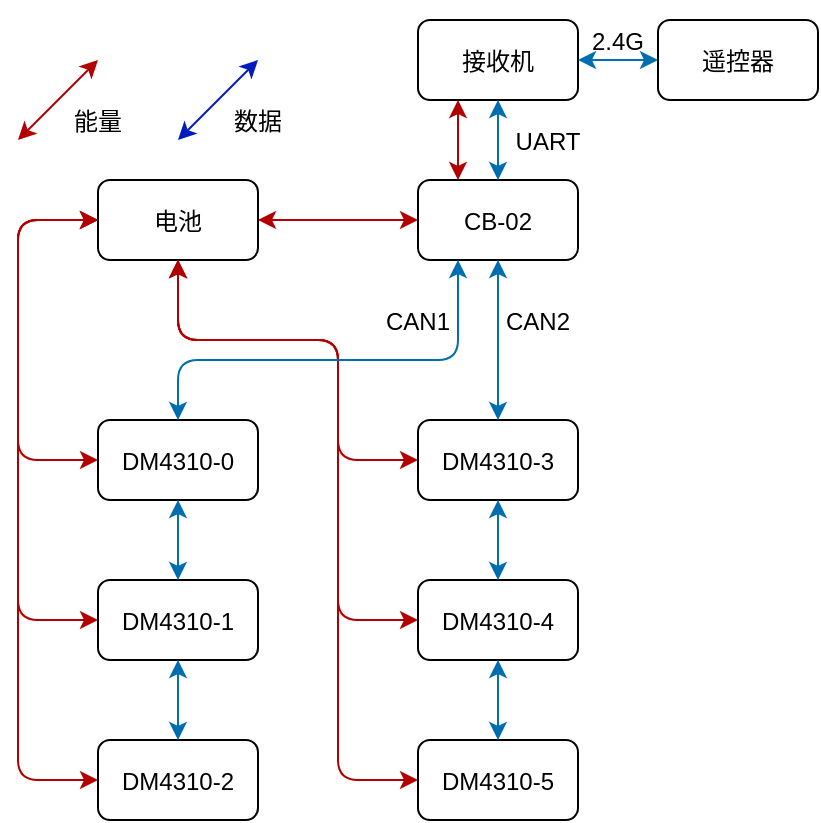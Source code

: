 <mxfile>
    <diagram id="8t2cmAOLWonQdqZHueG4" name="Page-1">
        <mxGraphModel dx="755" dy="499" grid="1" gridSize="10" guides="1" tooltips="1" connect="1" arrows="1" fold="1" page="1" pageScale="1" pageWidth="850" pageHeight="1100" math="0" shadow="0">
            <root>
                <mxCell id="0"/>
                <mxCell id="1" parent="0"/>
                <mxCell id="49" value="CB-02" style="rounded=1;" parent="1" vertex="1">
                    <mxGeometry x="360" y="240" width="80" height="40" as="geometry"/>
                </mxCell>
                <mxCell id="50" value="电池" style="rounded=1;" parent="1" vertex="1">
                    <mxGeometry x="200" y="240" width="80" height="40" as="geometry"/>
                </mxCell>
                <mxCell id="51" value="接收机" style="rounded=1;" parent="1" vertex="1">
                    <mxGeometry x="360" y="160" width="80" height="40" as="geometry"/>
                </mxCell>
                <mxCell id="52" value="DM4310-1" style="rounded=1;" parent="1" vertex="1">
                    <mxGeometry x="200" y="440" width="80" height="40" as="geometry"/>
                </mxCell>
                <mxCell id="53" value="DM4310-0" style="rounded=1;" parent="1" vertex="1">
                    <mxGeometry x="200" y="360" width="80" height="40" as="geometry"/>
                </mxCell>
                <mxCell id="54" value="DM4310-2" style="rounded=1;" parent="1" vertex="1">
                    <mxGeometry x="200" y="520" width="80" height="40" as="geometry"/>
                </mxCell>
                <mxCell id="55" value="DM4310-4" style="rounded=1;" parent="1" vertex="1">
                    <mxGeometry x="360" y="440" width="80" height="40" as="geometry"/>
                </mxCell>
                <mxCell id="56" value="DM4310-3" style="rounded=1;" parent="1" vertex="1">
                    <mxGeometry x="360" y="360" width="80" height="40" as="geometry"/>
                </mxCell>
                <mxCell id="57" value="DM4310-5" style="rounded=1;" parent="1" vertex="1">
                    <mxGeometry x="360" y="520" width="80" height="40" as="geometry"/>
                </mxCell>
                <mxCell id="59" value="" style="endArrow=classic;startArrow=classic;exitX=0;exitY=0.5;exitDx=0;exitDy=0;fillColor=#e51400;strokeColor=#B20000;" parent="1" source="54" edge="1">
                    <mxGeometry width="50" height="50" relative="1" as="geometry">
                        <mxPoint x="150" y="310" as="sourcePoint"/>
                        <mxPoint x="200" y="260" as="targetPoint"/>
                        <Array as="points">
                            <mxPoint x="160" y="540"/>
                            <mxPoint x="160" y="260"/>
                        </Array>
                    </mxGeometry>
                </mxCell>
                <mxCell id="60" value="" style="endArrow=classic;startArrow=classic;entryX=0;entryY=0.5;entryDx=0;entryDy=0;exitX=0;exitY=0.5;exitDx=0;exitDy=0;fillColor=#e51400;strokeColor=#B20000;" parent="1" source="50" target="52" edge="1">
                    <mxGeometry width="50" height="50" relative="1" as="geometry">
                        <mxPoint x="220" y="390" as="sourcePoint"/>
                        <mxPoint x="270" y="340" as="targetPoint"/>
                        <Array as="points">
                            <mxPoint x="160" y="260"/>
                            <mxPoint x="160" y="460"/>
                        </Array>
                    </mxGeometry>
                </mxCell>
                <mxCell id="61" value="" style="endArrow=classic;startArrow=classic;entryX=0;entryY=0.5;entryDx=0;entryDy=0;exitX=0;exitY=0.5;exitDx=0;exitDy=0;fillColor=#e51400;strokeColor=#B20000;" parent="1" source="50" target="53" edge="1">
                    <mxGeometry width="50" height="50" relative="1" as="geometry">
                        <mxPoint x="220" y="390" as="sourcePoint"/>
                        <mxPoint x="270" y="340" as="targetPoint"/>
                        <Array as="points">
                            <mxPoint x="160" y="260"/>
                            <mxPoint x="160" y="380"/>
                        </Array>
                    </mxGeometry>
                </mxCell>
                <mxCell id="62" value="" style="endArrow=classic;startArrow=classic;entryX=0.5;entryY=1;entryDx=0;entryDy=0;exitX=0;exitY=0.5;exitDx=0;exitDy=0;fillColor=#e51400;strokeColor=#B20000;" parent="1" source="57" target="50" edge="1">
                    <mxGeometry width="50" height="50" relative="1" as="geometry">
                        <mxPoint x="270" y="390" as="sourcePoint"/>
                        <mxPoint x="320" y="340" as="targetPoint"/>
                        <Array as="points">
                            <mxPoint x="320" y="540"/>
                            <mxPoint x="320" y="320"/>
                            <mxPoint x="240" y="320"/>
                        </Array>
                    </mxGeometry>
                </mxCell>
                <mxCell id="63" value="" style="endArrow=classic;startArrow=classic;entryX=0;entryY=0.5;entryDx=0;entryDy=0;exitX=0.5;exitY=1;exitDx=0;exitDy=0;fillColor=#e51400;strokeColor=#B20000;" parent="1" source="50" target="55" edge="1">
                    <mxGeometry width="50" height="50" relative="1" as="geometry">
                        <mxPoint x="270" y="390" as="sourcePoint"/>
                        <mxPoint x="320" y="340" as="targetPoint"/>
                        <Array as="points">
                            <mxPoint x="240" y="320"/>
                            <mxPoint x="320" y="320"/>
                            <mxPoint x="320" y="460"/>
                        </Array>
                    </mxGeometry>
                </mxCell>
                <mxCell id="64" value="" style="endArrow=classic;startArrow=classic;entryX=0;entryY=0.5;entryDx=0;entryDy=0;exitX=0.5;exitY=1;exitDx=0;exitDy=0;fillColor=#e51400;strokeColor=#B20000;" parent="1" source="50" target="56" edge="1">
                    <mxGeometry width="50" height="50" relative="1" as="geometry">
                        <mxPoint x="270" y="390" as="sourcePoint"/>
                        <mxPoint x="320" y="340" as="targetPoint"/>
                        <Array as="points">
                            <mxPoint x="240" y="320"/>
                            <mxPoint x="320" y="320"/>
                            <mxPoint x="320" y="380"/>
                        </Array>
                    </mxGeometry>
                </mxCell>
                <mxCell id="65" value="" style="endArrow=classic;startArrow=classic;entryX=0;entryY=0.5;entryDx=0;entryDy=0;exitX=1;exitY=0.5;exitDx=0;exitDy=0;fillColor=#e51400;strokeColor=#B20000;" parent="1" source="50" target="49" edge="1">
                    <mxGeometry width="50" height="50" relative="1" as="geometry">
                        <mxPoint x="310" y="420" as="sourcePoint"/>
                        <mxPoint x="360" y="370" as="targetPoint"/>
                    </mxGeometry>
                </mxCell>
                <mxCell id="67" value="" style="endArrow=classic;startArrow=classic;exitX=0.5;exitY=0;exitDx=0;exitDy=0;entryX=0.5;entryY=1;entryDx=0;entryDy=0;fillColor=#1ba1e2;strokeColor=#006EAF;" parent="1" source="52" target="53" edge="1">
                    <mxGeometry width="50" height="50" relative="1" as="geometry">
                        <mxPoint x="190" y="450" as="sourcePoint"/>
                        <mxPoint x="300" y="410" as="targetPoint"/>
                    </mxGeometry>
                </mxCell>
                <mxCell id="68" value="" style="endArrow=classic;startArrow=classic;entryX=0.5;entryY=0;entryDx=0;entryDy=0;fillColor=#1ba1e2;strokeColor=#006EAF;" parent="1" target="54" edge="1">
                    <mxGeometry width="50" height="50" relative="1" as="geometry">
                        <mxPoint x="240" y="480" as="sourcePoint"/>
                        <mxPoint x="300" y="330" as="targetPoint"/>
                    </mxGeometry>
                </mxCell>
                <mxCell id="69" value="" style="endArrow=classic;startArrow=classic;entryX=0.5;entryY=1;entryDx=0;entryDy=0;exitX=0.5;exitY=0;exitDx=0;exitDy=0;fillColor=#1ba1e2;strokeColor=#006EAF;" parent="1" source="55" target="56" edge="1">
                    <mxGeometry width="50" height="50" relative="1" as="geometry">
                        <mxPoint x="290" y="440" as="sourcePoint"/>
                        <mxPoint x="340" y="390" as="targetPoint"/>
                    </mxGeometry>
                </mxCell>
                <mxCell id="70" value="" style="endArrow=classic;startArrow=classic;exitX=0.5;exitY=0;exitDx=0;exitDy=0;entryX=0.5;entryY=1;entryDx=0;entryDy=0;fillColor=#1ba1e2;strokeColor=#006EAF;" parent="1" source="57" target="55" edge="1">
                    <mxGeometry width="50" height="50" relative="1" as="geometry">
                        <mxPoint x="290" y="440" as="sourcePoint"/>
                        <mxPoint x="340" y="390" as="targetPoint"/>
                    </mxGeometry>
                </mxCell>
                <mxCell id="71" value="" style="endArrow=classic;startArrow=classic;exitX=0.5;exitY=0;exitDx=0;exitDy=0;entryX=0.25;entryY=1;entryDx=0;entryDy=0;fillColor=#1ba1e2;strokeColor=#006EAF;" parent="1" source="53" target="49" edge="1">
                    <mxGeometry width="50" height="50" relative="1" as="geometry">
                        <mxPoint x="290" y="440" as="sourcePoint"/>
                        <mxPoint x="340" y="390" as="targetPoint"/>
                        <Array as="points">
                            <mxPoint x="240" y="330"/>
                            <mxPoint x="380" y="330"/>
                        </Array>
                    </mxGeometry>
                </mxCell>
                <mxCell id="72" value="" style="endArrow=classic;startArrow=classic;entryX=0.5;entryY=1;entryDx=0;entryDy=0;exitX=0.5;exitY=0;exitDx=0;exitDy=0;fillColor=#1ba1e2;strokeColor=#006EAF;" parent="1" source="56" target="49" edge="1">
                    <mxGeometry width="50" height="50" relative="1" as="geometry">
                        <mxPoint x="290" y="440" as="sourcePoint"/>
                        <mxPoint x="340" y="390" as="targetPoint"/>
                    </mxGeometry>
                </mxCell>
                <mxCell id="73" value="" style="endArrow=classic;startArrow=classic;exitX=0.5;exitY=0;exitDx=0;exitDy=0;fillColor=#1ba1e2;strokeColor=#006EAF;" parent="1" source="49" edge="1">
                    <mxGeometry width="50" height="50" relative="1" as="geometry">
                        <mxPoint x="350" y="250" as="sourcePoint"/>
                        <mxPoint x="400" y="200" as="targetPoint"/>
                    </mxGeometry>
                </mxCell>
                <mxCell id="74" value="" style="endArrow=classic;startArrow=classic;fillColor=#e51400;strokeColor=#B20000;" parent="1" edge="1">
                    <mxGeometry width="50" height="50" relative="1" as="geometry">
                        <mxPoint x="160" y="220" as="sourcePoint"/>
                        <mxPoint x="200" y="180" as="targetPoint"/>
                    </mxGeometry>
                </mxCell>
                <mxCell id="75" value="" style="endArrow=classic;startArrow=classic;fillColor=#0050ef;strokeColor=#001DBC;" parent="1" edge="1">
                    <mxGeometry width="50" height="50" relative="1" as="geometry">
                        <mxPoint x="240" y="220" as="sourcePoint"/>
                        <mxPoint x="280" y="180" as="targetPoint"/>
                    </mxGeometry>
                </mxCell>
                <mxCell id="77" value="能量" style="text;strokeColor=none;fillColor=none;align=center;verticalAlign=middle;rounded=0;" parent="1" vertex="1">
                    <mxGeometry x="180" y="190" width="40" height="40" as="geometry"/>
                </mxCell>
                <mxCell id="78" value="数据" style="text;strokeColor=none;fillColor=none;align=center;verticalAlign=middle;rounded=0;" parent="1" vertex="1">
                    <mxGeometry x="260" y="190" width="40" height="40" as="geometry"/>
                </mxCell>
                <mxCell id="79" value="CAN1" style="text;strokeColor=none;fillColor=none;align=center;verticalAlign=middle;rounded=0;" parent="1" vertex="1">
                    <mxGeometry x="340" y="290" width="40" height="40" as="geometry"/>
                </mxCell>
                <mxCell id="82" value="CAN2" style="text;strokeColor=none;fillColor=none;align=center;verticalAlign=middle;rounded=0;" parent="1" vertex="1">
                    <mxGeometry x="400" y="290" width="40" height="40" as="geometry"/>
                </mxCell>
                <mxCell id="83" value="UART" style="text;strokeColor=none;fillColor=none;align=center;verticalAlign=middle;rounded=0;" parent="1" vertex="1">
                    <mxGeometry x="405" y="200" width="40" height="40" as="geometry"/>
                </mxCell>
                <mxCell id="85" value="遥控器" style="rounded=1;" vertex="1" parent="1">
                    <mxGeometry x="480" y="160" width="80" height="40" as="geometry"/>
                </mxCell>
                <mxCell id="86" value="" style="endArrow=classic;startArrow=classic;fillColor=#e51400;strokeColor=#B20000;exitX=0.25;exitY=0;exitDx=0;exitDy=0;entryX=0.25;entryY=1;entryDx=0;entryDy=0;" edge="1" parent="1" source="49" target="51">
                    <mxGeometry width="50" height="50" relative="1" as="geometry">
                        <mxPoint x="170" y="230" as="sourcePoint"/>
                        <mxPoint x="210" y="190" as="targetPoint"/>
                    </mxGeometry>
                </mxCell>
                <mxCell id="87" value="" style="endArrow=classic;startArrow=classic;exitX=0;exitY=0.5;exitDx=0;exitDy=0;fillColor=#1ba1e2;strokeColor=#006EAF;entryX=1;entryY=0.5;entryDx=0;entryDy=0;" edge="1" parent="1" source="85" target="51">
                    <mxGeometry width="50" height="50" relative="1" as="geometry">
                        <mxPoint x="459" y="250" as="sourcePoint"/>
                        <mxPoint x="459" y="210" as="targetPoint"/>
                    </mxGeometry>
                </mxCell>
                <mxCell id="88" value="2.4G" style="text;strokeColor=none;fillColor=none;align=center;verticalAlign=middle;rounded=0;" vertex="1" parent="1">
                    <mxGeometry x="440" y="150" width="40" height="40" as="geometry"/>
                </mxCell>
            </root>
        </mxGraphModel>
    </diagram>
</mxfile>